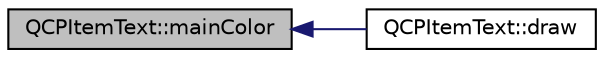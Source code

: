 digraph "QCPItemText::mainColor"
{
  edge [fontname="Helvetica",fontsize="10",labelfontname="Helvetica",labelfontsize="10"];
  node [fontname="Helvetica",fontsize="10",shape=record];
  rankdir="LR";
  Node1 [label="QCPItemText::mainColor",height=0.2,width=0.4,color="black", fillcolor="grey75", style="filled", fontcolor="black"];
  Node1 -> Node2 [dir="back",color="midnightblue",fontsize="10",style="solid",fontname="Helvetica"];
  Node2 [label="QCPItemText::draw",height=0.2,width=0.4,color="black", fillcolor="white", style="filled",URL="$class_q_c_p_item_text.html#a8793adb271ab79b4cf391dc55e9987f1"];
}
